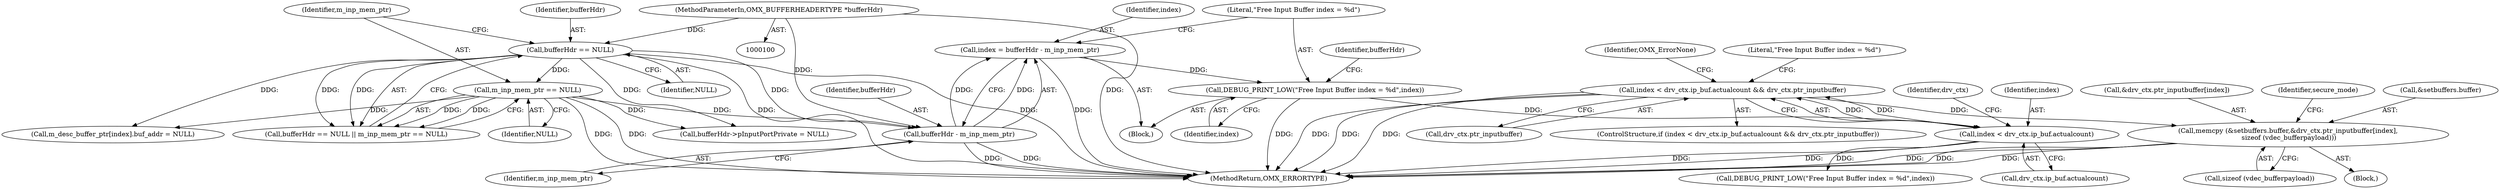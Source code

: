 digraph "0_Android_5b82f4f90c3d531313714df4b936f92fb0ff15cf_2@API" {
"1000165" [label="(Call,memcpy (&setbuffers.buffer,&drv_ctx.ptr_inputbuffer[index],\n sizeof (vdec_bufferpayload)))"];
"1000133" [label="(Call,index < drv_ctx.ip_buf.actualcount && drv_ctx.ptr_inputbuffer)"];
"1000134" [label="(Call,index < drv_ctx.ip_buf.actualcount)"];
"1000123" [label="(Call,DEBUG_PRINT_LOW(\"Free Input Buffer index = %d\",index))"];
"1000118" [label="(Call,index = bufferHdr - m_inp_mem_ptr)"];
"1000120" [label="(Call,bufferHdr - m_inp_mem_ptr)"];
"1000109" [label="(Call,bufferHdr == NULL)"];
"1000101" [label="(MethodParameterIn,OMX_BUFFERHEADERTYPE *bufferHdr)"];
"1000112" [label="(Call,m_inp_mem_ptr == NULL)"];
"1000133" [label="(Call,index < drv_ctx.ip_buf.actualcount && drv_ctx.ptr_inputbuffer)"];
"1000124" [label="(Literal,\"Free Input Buffer index = %d\")"];
"1000114" [label="(Identifier,NULL)"];
"1000280" [label="(MethodReturn,OMX_ERRORTYPE)"];
"1000279" [label="(Identifier,OMX_ErrorNone)"];
"1000141" [label="(Call,drv_ctx.ptr_inputbuffer)"];
"1000134" [label="(Call,index < drv_ctx.ip_buf.actualcount)"];
"1000118" [label="(Call,index = bufferHdr - m_inp_mem_ptr)"];
"1000123" [label="(Call,DEBUG_PRINT_LOW(\"Free Input Buffer index = %d\",index))"];
"1000125" [label="(Identifier,index)"];
"1000166" [label="(Call,&setbuffers.buffer)"];
"1000119" [label="(Identifier,index)"];
"1000257" [label="(Call,m_desc_buffer_ptr[index].buf_addr = NULL)"];
"1000142" [label="(Identifier,drv_ctx)"];
"1000120" [label="(Call,bufferHdr - m_inp_mem_ptr)"];
"1000110" [label="(Identifier,bufferHdr)"];
"1000145" [label="(Call,DEBUG_PRINT_LOW(\"Free Input Buffer index = %d\",index))"];
"1000129" [label="(Identifier,bufferHdr)"];
"1000108" [label="(Call,bufferHdr == NULL || m_inp_mem_ptr == NULL)"];
"1000127" [label="(Call,bufferHdr->pInputPortPrivate = NULL)"];
"1000176" [label="(Call,sizeof (vdec_bufferpayload))"];
"1000170" [label="(Call,&drv_ctx.ptr_inputbuffer[index])"];
"1000135" [label="(Identifier,index)"];
"1000146" [label="(Literal,\"Free Input Buffer index = %d\")"];
"1000121" [label="(Identifier,bufferHdr)"];
"1000112" [label="(Call,m_inp_mem_ptr == NULL)"];
"1000111" [label="(Identifier,NULL)"];
"1000101" [label="(MethodParameterIn,OMX_BUFFERHEADERTYPE *bufferHdr)"];
"1000158" [label="(Block,)"];
"1000180" [label="(Identifier,secure_mode)"];
"1000102" [label="(Block,)"];
"1000113" [label="(Identifier,m_inp_mem_ptr)"];
"1000109" [label="(Call,bufferHdr == NULL)"];
"1000132" [label="(ControlStructure,if (index < drv_ctx.ip_buf.actualcount && drv_ctx.ptr_inputbuffer))"];
"1000122" [label="(Identifier,m_inp_mem_ptr)"];
"1000165" [label="(Call,memcpy (&setbuffers.buffer,&drv_ctx.ptr_inputbuffer[index],\n sizeof (vdec_bufferpayload)))"];
"1000136" [label="(Call,drv_ctx.ip_buf.actualcount)"];
"1000165" -> "1000158"  [label="AST: "];
"1000165" -> "1000176"  [label="CFG: "];
"1000166" -> "1000165"  [label="AST: "];
"1000170" -> "1000165"  [label="AST: "];
"1000176" -> "1000165"  [label="AST: "];
"1000180" -> "1000165"  [label="CFG: "];
"1000165" -> "1000280"  [label="DDG: "];
"1000165" -> "1000280"  [label="DDG: "];
"1000165" -> "1000280"  [label="DDG: "];
"1000133" -> "1000165"  [label="DDG: "];
"1000133" -> "1000132"  [label="AST: "];
"1000133" -> "1000134"  [label="CFG: "];
"1000133" -> "1000141"  [label="CFG: "];
"1000134" -> "1000133"  [label="AST: "];
"1000141" -> "1000133"  [label="AST: "];
"1000146" -> "1000133"  [label="CFG: "];
"1000279" -> "1000133"  [label="CFG: "];
"1000133" -> "1000280"  [label="DDG: "];
"1000133" -> "1000280"  [label="DDG: "];
"1000133" -> "1000280"  [label="DDG: "];
"1000134" -> "1000133"  [label="DDG: "];
"1000134" -> "1000133"  [label="DDG: "];
"1000134" -> "1000136"  [label="CFG: "];
"1000135" -> "1000134"  [label="AST: "];
"1000136" -> "1000134"  [label="AST: "];
"1000142" -> "1000134"  [label="CFG: "];
"1000134" -> "1000280"  [label="DDG: "];
"1000134" -> "1000280"  [label="DDG: "];
"1000123" -> "1000134"  [label="DDG: "];
"1000134" -> "1000145"  [label="DDG: "];
"1000123" -> "1000102"  [label="AST: "];
"1000123" -> "1000125"  [label="CFG: "];
"1000124" -> "1000123"  [label="AST: "];
"1000125" -> "1000123"  [label="AST: "];
"1000129" -> "1000123"  [label="CFG: "];
"1000123" -> "1000280"  [label="DDG: "];
"1000118" -> "1000123"  [label="DDG: "];
"1000118" -> "1000102"  [label="AST: "];
"1000118" -> "1000120"  [label="CFG: "];
"1000119" -> "1000118"  [label="AST: "];
"1000120" -> "1000118"  [label="AST: "];
"1000124" -> "1000118"  [label="CFG: "];
"1000118" -> "1000280"  [label="DDG: "];
"1000120" -> "1000118"  [label="DDG: "];
"1000120" -> "1000118"  [label="DDG: "];
"1000120" -> "1000122"  [label="CFG: "];
"1000121" -> "1000120"  [label="AST: "];
"1000122" -> "1000120"  [label="AST: "];
"1000120" -> "1000280"  [label="DDG: "];
"1000120" -> "1000280"  [label="DDG: "];
"1000109" -> "1000120"  [label="DDG: "];
"1000101" -> "1000120"  [label="DDG: "];
"1000112" -> "1000120"  [label="DDG: "];
"1000109" -> "1000108"  [label="AST: "];
"1000109" -> "1000111"  [label="CFG: "];
"1000110" -> "1000109"  [label="AST: "];
"1000111" -> "1000109"  [label="AST: "];
"1000113" -> "1000109"  [label="CFG: "];
"1000108" -> "1000109"  [label="CFG: "];
"1000109" -> "1000280"  [label="DDG: "];
"1000109" -> "1000280"  [label="DDG: "];
"1000109" -> "1000108"  [label="DDG: "];
"1000109" -> "1000108"  [label="DDG: "];
"1000101" -> "1000109"  [label="DDG: "];
"1000109" -> "1000112"  [label="DDG: "];
"1000109" -> "1000127"  [label="DDG: "];
"1000109" -> "1000257"  [label="DDG: "];
"1000101" -> "1000100"  [label="AST: "];
"1000101" -> "1000280"  [label="DDG: "];
"1000112" -> "1000108"  [label="AST: "];
"1000112" -> "1000114"  [label="CFG: "];
"1000113" -> "1000112"  [label="AST: "];
"1000114" -> "1000112"  [label="AST: "];
"1000108" -> "1000112"  [label="CFG: "];
"1000112" -> "1000280"  [label="DDG: "];
"1000112" -> "1000280"  [label="DDG: "];
"1000112" -> "1000108"  [label="DDG: "];
"1000112" -> "1000108"  [label="DDG: "];
"1000112" -> "1000127"  [label="DDG: "];
"1000112" -> "1000257"  [label="DDG: "];
}
